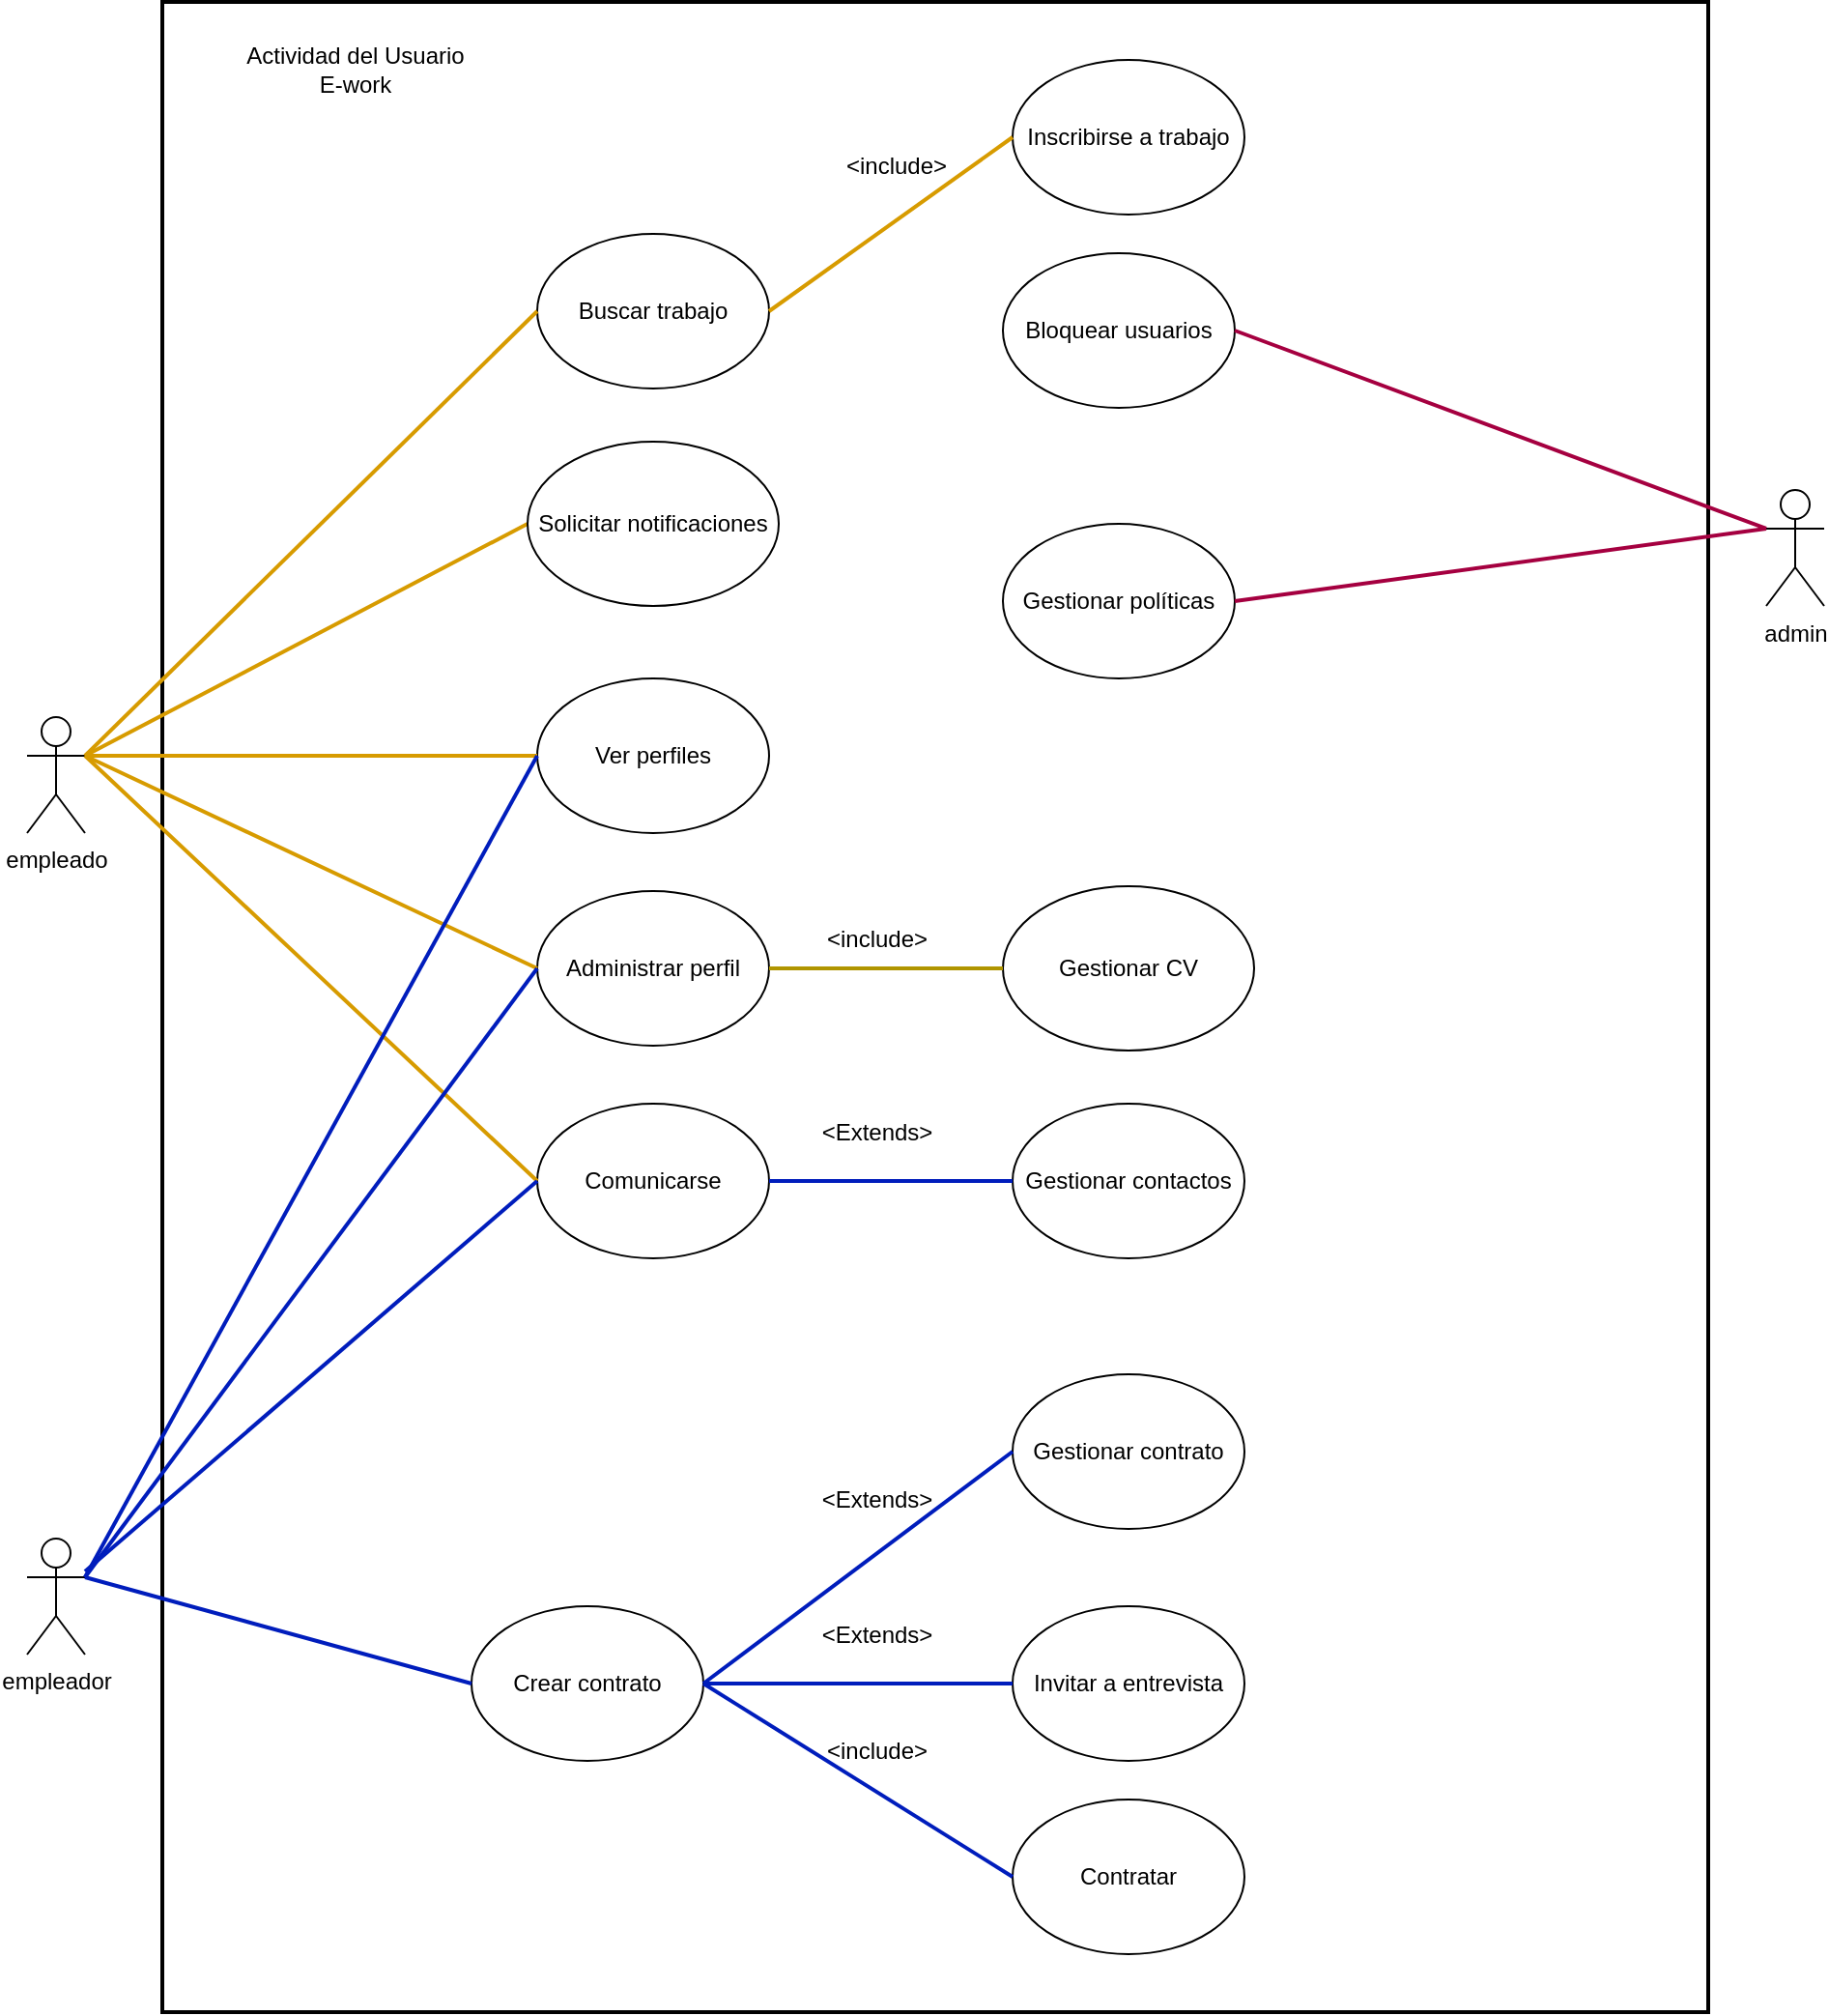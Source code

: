 <mxfile version="20.5.1" type="device"><diagram id="kVLjm-0tuzH2Mo4Wk1Ya" name="Página-1"><mxGraphModel dx="1422" dy="1949" grid="1" gridSize="10" guides="1" tooltips="1" connect="1" arrows="1" fold="1" page="1" pageScale="1" pageWidth="827" pageHeight="1169" math="0" shadow="0"><root><mxCell id="0"/><mxCell id="1" parent="0"/><mxCell id="6nPG9BWkZDACQNYM1hsV-21" value="" style="rounded=0;whiteSpace=wrap;html=1;strokeWidth=2;fillColor=none;" parent="1" vertex="1"><mxGeometry x="130" y="-240" width="800" height="1040" as="geometry"/></mxCell><mxCell id="6nPG9BWkZDACQNYM1hsV-22" value="Actividad del Usuario E-work" style="text;html=1;strokeColor=none;fillColor=none;align=center;verticalAlign=middle;whiteSpace=wrap;rounded=0;strokeWidth=2;" parent="1" vertex="1"><mxGeometry x="170" y="-220" width="120" height="30" as="geometry"/></mxCell><mxCell id="6nPG9BWkZDACQNYM1hsV-24" value="Invitar a entrevista" style="ellipse;whiteSpace=wrap;html=1;direction=east;" parent="1" vertex="1"><mxGeometry x="570" y="590" width="120" height="80" as="geometry"/></mxCell><mxCell id="6nPG9BWkZDACQNYM1hsV-25" value="Contratar" style="ellipse;whiteSpace=wrap;html=1;direction=east;" parent="1" vertex="1"><mxGeometry x="570" y="690" width="120" height="80" as="geometry"/></mxCell><mxCell id="6nPG9BWkZDACQNYM1hsV-32" value="empleado" style="shape=umlActor;verticalLabelPosition=bottom;verticalAlign=top;html=1;outlineConnect=0;" parent="1" vertex="1"><mxGeometry x="60" y="130" width="30" height="60" as="geometry"/></mxCell><mxCell id="6nPG9BWkZDACQNYM1hsV-33" value="Ver perfiles" style="ellipse;whiteSpace=wrap;html=1;" parent="1" vertex="1"><mxGeometry x="324" y="110" width="120" height="80" as="geometry"/></mxCell><mxCell id="6nPG9BWkZDACQNYM1hsV-35" value="Buscar trabajo" style="ellipse;whiteSpace=wrap;html=1;" parent="1" vertex="1"><mxGeometry x="324" y="-120" width="120" height="80" as="geometry"/></mxCell><mxCell id="6nPG9BWkZDACQNYM1hsV-36" value="Administrar perfil" style="ellipse;whiteSpace=wrap;html=1;" parent="1" vertex="1"><mxGeometry x="324" y="220" width="120" height="80" as="geometry"/></mxCell><mxCell id="6nPG9BWkZDACQNYM1hsV-38" value="Comunicarse" style="ellipse;whiteSpace=wrap;html=1;" parent="1" vertex="1"><mxGeometry x="324" y="330" width="120" height="80" as="geometry"/></mxCell><mxCell id="6nPG9BWkZDACQNYM1hsV-44" value="empleador" style="shape=umlActor;verticalLabelPosition=bottom;verticalAlign=top;html=1;outlineConnect=0;direction=east;" parent="1" vertex="1"><mxGeometry x="60" y="555" width="30" height="60" as="geometry"/></mxCell><mxCell id="6nPG9BWkZDACQNYM1hsV-48" value="Crear contrato" style="ellipse;whiteSpace=wrap;html=1;direction=east;" parent="1" vertex="1"><mxGeometry x="290" y="590" width="120" height="80" as="geometry"/></mxCell><mxCell id="6nPG9BWkZDACQNYM1hsV-55" value="admin" style="shape=umlActor;verticalLabelPosition=bottom;verticalAlign=top;html=1;outlineConnect=0;" parent="1" vertex="1"><mxGeometry x="960" y="12.5" width="30" height="60" as="geometry"/></mxCell><mxCell id="6nPG9BWkZDACQNYM1hsV-56" value="Bloquear usuarios" style="ellipse;whiteSpace=wrap;html=1;" parent="1" vertex="1"><mxGeometry x="565" y="-110" width="120" height="80" as="geometry"/></mxCell><mxCell id="6nPG9BWkZDACQNYM1hsV-62" value="Gestionar políticas" style="ellipse;whiteSpace=wrap;html=1;strokeColor=#000000;" parent="1" vertex="1"><mxGeometry x="565" y="30" width="120" height="80" as="geometry"/></mxCell><mxCell id="6nPG9BWkZDACQNYM1hsV-64" value="Gestionar contrato " style="ellipse;whiteSpace=wrap;html=1;strokeColor=#000000;" parent="1" vertex="1"><mxGeometry x="570" y="470" width="120" height="80" as="geometry"/></mxCell><mxCell id="6nPG9BWkZDACQNYM1hsV-66" value="Inscribirse a trabajo" style="ellipse;whiteSpace=wrap;html=1;strokeColor=#000000;" parent="1" vertex="1"><mxGeometry x="570" y="-210" width="120" height="80" as="geometry"/></mxCell><mxCell id="6nPG9BWkZDACQNYM1hsV-70" value="&amp;lt;Extends&amp;gt;" style="text;html=1;strokeColor=none;fillColor=none;align=center;verticalAlign=middle;whiteSpace=wrap;rounded=0;" parent="1" vertex="1"><mxGeometry x="470" y="590" width="60" height="30" as="geometry"/></mxCell><mxCell id="6nPG9BWkZDACQNYM1hsV-71" value="&amp;lt;include&amp;gt;" style="text;html=1;strokeColor=none;fillColor=none;align=center;verticalAlign=middle;whiteSpace=wrap;rounded=0;" parent="1" vertex="1"><mxGeometry x="470" y="650" width="60" height="30" as="geometry"/></mxCell><mxCell id="6nPG9BWkZDACQNYM1hsV-72" value="&amp;lt;include&amp;gt;" style="text;html=1;strokeColor=none;fillColor=none;align=center;verticalAlign=middle;whiteSpace=wrap;rounded=0;" parent="1" vertex="1"><mxGeometry x="480" y="-170" width="60" height="30" as="geometry"/></mxCell><mxCell id="A7TmbQ7YmdqtjL6Uf0oZ-3" value="Gestionar CV" style="ellipse;whiteSpace=wrap;html=1;" parent="1" vertex="1"><mxGeometry x="565" y="217.5" width="130" height="85" as="geometry"/></mxCell><mxCell id="A7TmbQ7YmdqtjL6Uf0oZ-6" value="" style="endArrow=none;html=1;rounded=0;entryX=0;entryY=0.5;entryDx=0;entryDy=0;strokeWidth=2;fillColor=#ffcd28;strokeColor=#d79b00;gradientColor=#ffa500;exitX=1;exitY=0.333;exitDx=0;exitDy=0;exitPerimeter=0;" parent="1" source="6nPG9BWkZDACQNYM1hsV-32" target="6nPG9BWkZDACQNYM1hsV-35" edge="1"><mxGeometry width="50" height="50" relative="1" as="geometry"><mxPoint x="90" y="160" as="sourcePoint"/><mxPoint x="140" y="110" as="targetPoint"/></mxGeometry></mxCell><mxCell id="A7TmbQ7YmdqtjL6Uf0oZ-7" value="" style="endArrow=none;html=1;rounded=0;strokeWidth=2;entryX=0;entryY=0.5;entryDx=0;entryDy=0;fillColor=#ffcd28;gradientColor=#ffa500;strokeColor=#d79b00;exitX=1;exitY=0.333;exitDx=0;exitDy=0;exitPerimeter=0;" parent="1" source="6nPG9BWkZDACQNYM1hsV-32" edge="1"><mxGeometry width="50" height="50" relative="1" as="geometry"><mxPoint x="90" y="160" as="sourcePoint"/><mxPoint x="319" y="30" as="targetPoint"/></mxGeometry></mxCell><mxCell id="A7TmbQ7YmdqtjL6Uf0oZ-8" value="" style="endArrow=none;html=1;rounded=0;strokeWidth=2;entryX=0;entryY=0.5;entryDx=0;entryDy=0;fillColor=#ffcd28;gradientColor=#ffa500;strokeColor=#d79b00;exitX=1;exitY=0.333;exitDx=0;exitDy=0;exitPerimeter=0;" parent="1" source="6nPG9BWkZDACQNYM1hsV-32" target="6nPG9BWkZDACQNYM1hsV-36" edge="1"><mxGeometry width="50" height="50" relative="1" as="geometry"><mxPoint x="90" y="160" as="sourcePoint"/><mxPoint x="140" y="110" as="targetPoint"/></mxGeometry></mxCell><mxCell id="A7TmbQ7YmdqtjL6Uf0oZ-9" value="" style="endArrow=none;html=1;rounded=0;strokeWidth=2;entryX=0;entryY=0.5;entryDx=0;entryDy=0;fillColor=#ffcd28;gradientColor=#ffa500;strokeColor=#d79b00;exitX=1;exitY=0.333;exitDx=0;exitDy=0;exitPerimeter=0;" parent="1" source="6nPG9BWkZDACQNYM1hsV-32" target="6nPG9BWkZDACQNYM1hsV-38" edge="1"><mxGeometry width="50" height="50" relative="1" as="geometry"><mxPoint x="90" y="160" as="sourcePoint"/><mxPoint x="294" y="370" as="targetPoint"/></mxGeometry></mxCell><mxCell id="A7TmbQ7YmdqtjL6Uf0oZ-10" value="" style="endArrow=none;html=1;rounded=0;strokeWidth=2;fillColor=#ffcd28;gradientColor=#ffa500;strokeColor=#d79b00;exitX=1;exitY=0.333;exitDx=0;exitDy=0;exitPerimeter=0;" parent="1" source="6nPG9BWkZDACQNYM1hsV-32" target="6nPG9BWkZDACQNYM1hsV-33" edge="1"><mxGeometry width="50" height="50" relative="1" as="geometry"><mxPoint x="90" y="160" as="sourcePoint"/><mxPoint x="140" y="110" as="targetPoint"/></mxGeometry></mxCell><mxCell id="A7TmbQ7YmdqtjL6Uf0oZ-11" value="" style="endArrow=none;html=1;rounded=0;strokeWidth=2;entryX=0;entryY=0.5;entryDx=0;entryDy=0;fillColor=#ffcd28;gradientColor=#ffa500;strokeColor=#d79b00;exitX=1;exitY=0.5;exitDx=0;exitDy=0;" parent="1" source="6nPG9BWkZDACQNYM1hsV-35" target="6nPG9BWkZDACQNYM1hsV-66" edge="1"><mxGeometry width="50" height="50" relative="1" as="geometry"><mxPoint x="370" y="-90" as="sourcePoint"/><mxPoint x="420" y="-140" as="targetPoint"/></mxGeometry></mxCell><mxCell id="A7TmbQ7YmdqtjL6Uf0oZ-13" value="" style="endArrow=none;html=1;rounded=0;strokeWidth=2;entryX=0;entryY=0.5;entryDx=0;entryDy=0;fillColor=#e3c800;strokeColor=#B09500;exitX=1;exitY=0.5;exitDx=0;exitDy=0;" parent="1" source="6nPG9BWkZDACQNYM1hsV-36" target="A7TmbQ7YmdqtjL6Uf0oZ-3" edge="1"><mxGeometry width="50" height="50" relative="1" as="geometry"><mxPoint x="390" y="160" as="sourcePoint"/><mxPoint x="440" y="110" as="targetPoint"/></mxGeometry></mxCell><mxCell id="A7TmbQ7YmdqtjL6Uf0oZ-18" value="" style="endArrow=none;html=1;rounded=0;strokeWidth=2;exitX=1;exitY=0.5;exitDx=0;exitDy=0;fillColor=#d80073;strokeColor=#A50040;entryX=0;entryY=0.333;entryDx=0;entryDy=0;entryPerimeter=0;" parent="1" source="6nPG9BWkZDACQNYM1hsV-56" target="6nPG9BWkZDACQNYM1hsV-55" edge="1"><mxGeometry width="50" height="50" relative="1" as="geometry"><mxPoint x="910" y="70" as="sourcePoint"/><mxPoint x="960" y="153" as="targetPoint"/></mxGeometry></mxCell><mxCell id="A7TmbQ7YmdqtjL6Uf0oZ-19" value="" style="endArrow=none;html=1;rounded=0;strokeWidth=2;exitX=1;exitY=0.5;exitDx=0;exitDy=0;fillColor=#d80073;strokeColor=#A50040;entryX=0;entryY=0.333;entryDx=0;entryDy=0;entryPerimeter=0;" parent="1" source="6nPG9BWkZDACQNYM1hsV-62" target="6nPG9BWkZDACQNYM1hsV-55" edge="1"><mxGeometry width="50" height="50" relative="1" as="geometry"><mxPoint x="900" y="160" as="sourcePoint"/><mxPoint x="960" y="20" as="targetPoint"/></mxGeometry></mxCell><mxCell id="A7TmbQ7YmdqtjL6Uf0oZ-20" value="" style="endArrow=none;html=1;rounded=0;strokeWidth=2;entryX=0;entryY=0.5;entryDx=0;entryDy=0;fillColor=#0050ef;strokeColor=#001DBC;exitX=1;exitY=0.333;exitDx=0;exitDy=0;exitPerimeter=0;" parent="1" source="6nPG9BWkZDACQNYM1hsV-44" target="6nPG9BWkZDACQNYM1hsV-36" edge="1"><mxGeometry width="50" height="50" relative="1" as="geometry"><mxPoint x="90" y="620" as="sourcePoint"/><mxPoint x="140" y="570" as="targetPoint"/></mxGeometry></mxCell><mxCell id="A7TmbQ7YmdqtjL6Uf0oZ-21" value="" style="endArrow=none;html=1;rounded=0;strokeWidth=2;entryX=0;entryY=0.5;entryDx=0;entryDy=0;fillColor=#0050ef;strokeColor=#001DBC;exitX=1;exitY=0.333;exitDx=0;exitDy=0;exitPerimeter=0;" parent="1" source="6nPG9BWkZDACQNYM1hsV-44" target="6nPG9BWkZDACQNYM1hsV-33" edge="1"><mxGeometry width="50" height="50" relative="1" as="geometry"><mxPoint x="90" y="620" as="sourcePoint"/><mxPoint x="320" y="240" as="targetPoint"/></mxGeometry></mxCell><mxCell id="A7TmbQ7YmdqtjL6Uf0oZ-22" value="" style="endArrow=none;html=1;rounded=0;strokeWidth=2;entryX=0;entryY=0.5;entryDx=0;entryDy=0;fillColor=#0050ef;strokeColor=#001DBC;" parent="1" source="6nPG9BWkZDACQNYM1hsV-44" target="6nPG9BWkZDACQNYM1hsV-38" edge="1"><mxGeometry width="50" height="50" relative="1" as="geometry"><mxPoint x="90" y="610" as="sourcePoint"/><mxPoint x="520" y="160" as="targetPoint"/></mxGeometry></mxCell><mxCell id="A7TmbQ7YmdqtjL6Uf0oZ-23" value="" style="endArrow=none;html=1;rounded=0;strokeWidth=2;entryX=0;entryY=0.5;entryDx=0;entryDy=0;fillColor=#0050ef;strokeColor=#001DBC;exitX=1;exitY=0.333;exitDx=0;exitDy=0;exitPerimeter=0;" parent="1" source="6nPG9BWkZDACQNYM1hsV-44" target="6nPG9BWkZDACQNYM1hsV-48" edge="1"><mxGeometry width="50" height="50" relative="1" as="geometry"><mxPoint x="240" y="610" as="sourcePoint"/><mxPoint x="470" y="230" as="targetPoint"/></mxGeometry></mxCell><mxCell id="A7TmbQ7YmdqtjL6Uf0oZ-25" value="" style="endArrow=none;html=1;rounded=0;strokeWidth=2;entryX=0;entryY=0.5;entryDx=0;entryDy=0;fillColor=#0050ef;strokeColor=#001DBC;exitX=1;exitY=0.5;exitDx=0;exitDy=0;" parent="1" source="6nPG9BWkZDACQNYM1hsV-48" target="6nPG9BWkZDACQNYM1hsV-64" edge="1"><mxGeometry width="50" height="50" relative="1" as="geometry"><mxPoint x="385" y="709.69" as="sourcePoint"/><mxPoint x="610" y="550.315" as="targetPoint"/></mxGeometry></mxCell><mxCell id="A7TmbQ7YmdqtjL6Uf0oZ-26" value="" style="endArrow=none;html=1;rounded=0;strokeWidth=2;entryX=0;entryY=0.5;entryDx=0;entryDy=0;fillColor=#0050ef;strokeColor=#001DBC;exitX=1;exitY=0.5;exitDx=0;exitDy=0;" parent="1" source="6nPG9BWkZDACQNYM1hsV-48" target="6nPG9BWkZDACQNYM1hsV-24" edge="1"><mxGeometry width="50" height="50" relative="1" as="geometry"><mxPoint x="385" y="709.69" as="sourcePoint"/><mxPoint x="610" y="550.315" as="targetPoint"/></mxGeometry></mxCell><mxCell id="A7TmbQ7YmdqtjL6Uf0oZ-27" value="" style="endArrow=none;html=1;rounded=0;strokeWidth=2;entryX=0;entryY=0.5;entryDx=0;entryDy=0;fillColor=#0050ef;strokeColor=#001DBC;exitX=1;exitY=0.5;exitDx=0;exitDy=0;" parent="1" source="6nPG9BWkZDACQNYM1hsV-48" target="6nPG9BWkZDACQNYM1hsV-25" edge="1"><mxGeometry width="50" height="50" relative="1" as="geometry"><mxPoint x="390" y="710" as="sourcePoint"/><mxPoint x="945" y="580.625" as="targetPoint"/></mxGeometry></mxCell><mxCell id="A7TmbQ7YmdqtjL6Uf0oZ-28" value="&amp;lt;include&amp;gt;" style="text;html=1;strokeColor=none;fillColor=none;align=center;verticalAlign=middle;whiteSpace=wrap;rounded=0;" parent="1" vertex="1"><mxGeometry x="470" y="230" width="60" height="30" as="geometry"/></mxCell><mxCell id="A7TmbQ7YmdqtjL6Uf0oZ-29" value="Gestionar contactos" style="ellipse;whiteSpace=wrap;html=1;" parent="1" vertex="1"><mxGeometry x="570" y="330" width="120" height="80" as="geometry"/></mxCell><mxCell id="A7TmbQ7YmdqtjL6Uf0oZ-31" value="&amp;lt;Extends&amp;gt;" style="text;html=1;strokeColor=none;fillColor=none;align=center;verticalAlign=middle;whiteSpace=wrap;rounded=0;" parent="1" vertex="1"><mxGeometry x="470" y="520" width="60" height="30" as="geometry"/></mxCell><mxCell id="A7TmbQ7YmdqtjL6Uf0oZ-32" value="" style="endArrow=none;html=1;rounded=0;strokeWidth=2;entryX=0;entryY=0.5;entryDx=0;entryDy=0;fillColor=#0050ef;strokeColor=#001DBC;exitX=1;exitY=0.5;exitDx=0;exitDy=0;" parent="1" source="6nPG9BWkZDACQNYM1hsV-38" target="A7TmbQ7YmdqtjL6Uf0oZ-29" edge="1"><mxGeometry width="50" height="50" relative="1" as="geometry"><mxPoint x="450" y="370" as="sourcePoint"/><mxPoint x="500" y="370" as="targetPoint"/></mxGeometry></mxCell><mxCell id="A7TmbQ7YmdqtjL6Uf0oZ-33" value="&amp;lt;Extends&amp;gt;" style="text;html=1;strokeColor=none;fillColor=none;align=center;verticalAlign=middle;whiteSpace=wrap;rounded=0;" parent="1" vertex="1"><mxGeometry x="470" y="330" width="60" height="30" as="geometry"/></mxCell><mxCell id="FMCIqZwReoVSS19NbIxn-2" value="Solicitar notificaciones" style="ellipse;whiteSpace=wrap;html=1;" vertex="1" parent="1"><mxGeometry x="319" y="-12.5" width="130" height="85" as="geometry"/></mxCell></root></mxGraphModel></diagram></mxfile>